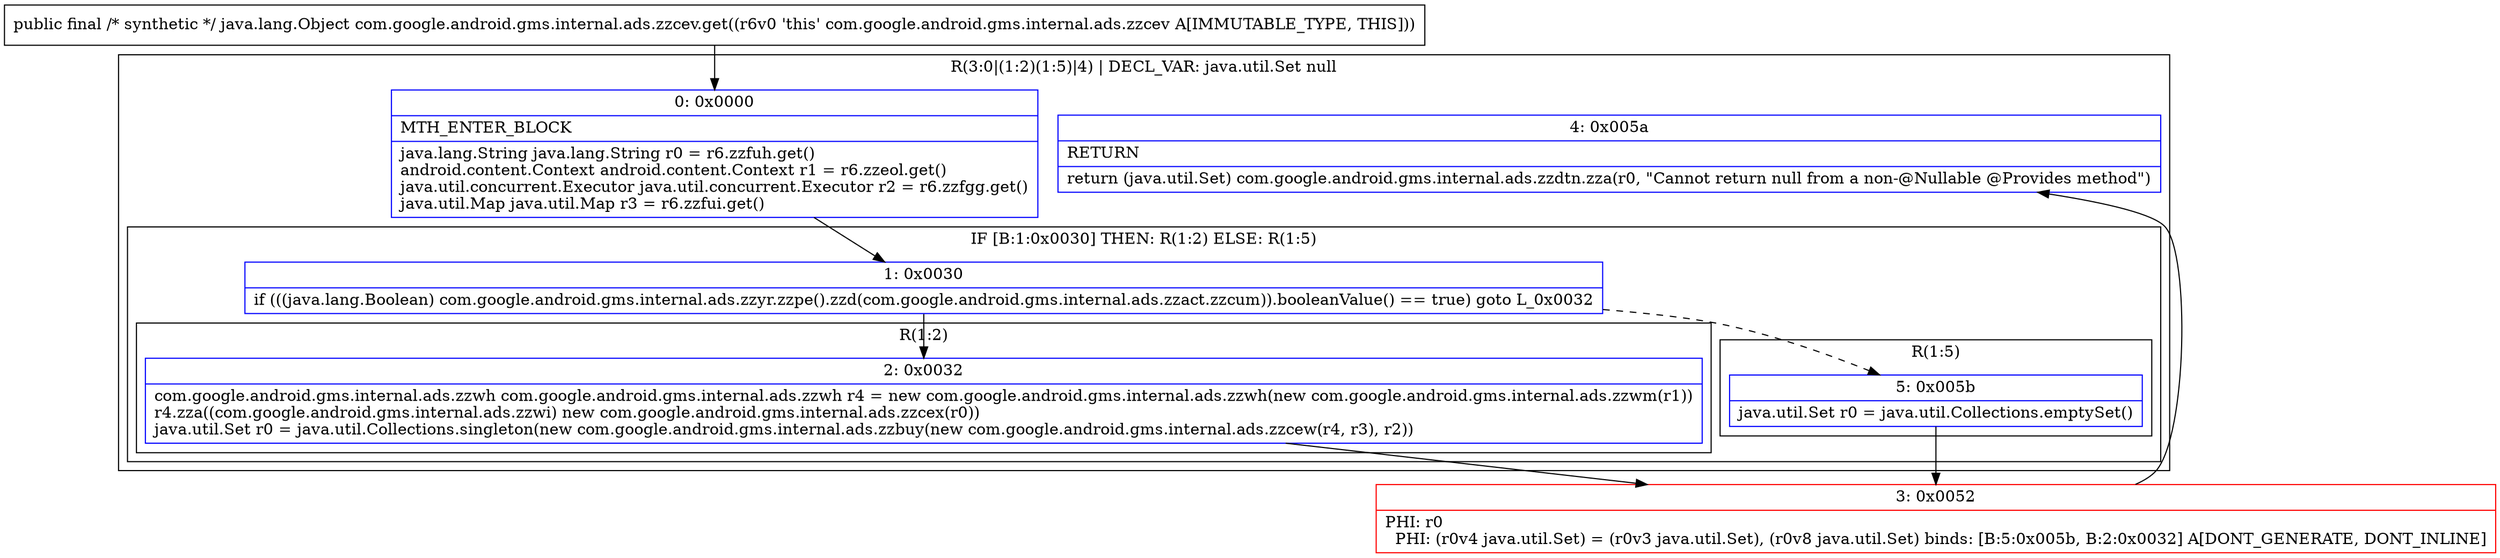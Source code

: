 digraph "CFG forcom.google.android.gms.internal.ads.zzcev.get()Ljava\/lang\/Object;" {
subgraph cluster_Region_2021555134 {
label = "R(3:0|(1:2)(1:5)|4) | DECL_VAR: java.util.Set null\l";
node [shape=record,color=blue];
Node_0 [shape=record,label="{0\:\ 0x0000|MTH_ENTER_BLOCK\l|java.lang.String java.lang.String r0 = r6.zzfuh.get()\landroid.content.Context android.content.Context r1 = r6.zzeol.get()\ljava.util.concurrent.Executor java.util.concurrent.Executor r2 = r6.zzfgg.get()\ljava.util.Map java.util.Map r3 = r6.zzfui.get()\l}"];
subgraph cluster_IfRegion_902015537 {
label = "IF [B:1:0x0030] THEN: R(1:2) ELSE: R(1:5)";
node [shape=record,color=blue];
Node_1 [shape=record,label="{1\:\ 0x0030|if (((java.lang.Boolean) com.google.android.gms.internal.ads.zzyr.zzpe().zzd(com.google.android.gms.internal.ads.zzact.zzcum)).booleanValue() == true) goto L_0x0032\l}"];
subgraph cluster_Region_1335951941 {
label = "R(1:2)";
node [shape=record,color=blue];
Node_2 [shape=record,label="{2\:\ 0x0032|com.google.android.gms.internal.ads.zzwh com.google.android.gms.internal.ads.zzwh r4 = new com.google.android.gms.internal.ads.zzwh(new com.google.android.gms.internal.ads.zzwm(r1))\lr4.zza((com.google.android.gms.internal.ads.zzwi) new com.google.android.gms.internal.ads.zzcex(r0))\ljava.util.Set r0 = java.util.Collections.singleton(new com.google.android.gms.internal.ads.zzbuy(new com.google.android.gms.internal.ads.zzcew(r4, r3), r2))\l}"];
}
subgraph cluster_Region_230108611 {
label = "R(1:5)";
node [shape=record,color=blue];
Node_5 [shape=record,label="{5\:\ 0x005b|java.util.Set r0 = java.util.Collections.emptySet()\l}"];
}
}
Node_4 [shape=record,label="{4\:\ 0x005a|RETURN\l|return (java.util.Set) com.google.android.gms.internal.ads.zzdtn.zza(r0, \"Cannot return null from a non\-@Nullable @Provides method\")\l}"];
}
Node_3 [shape=record,color=red,label="{3\:\ 0x0052|PHI: r0 \l  PHI: (r0v4 java.util.Set) = (r0v3 java.util.Set), (r0v8 java.util.Set) binds: [B:5:0x005b, B:2:0x0032] A[DONT_GENERATE, DONT_INLINE]\l}"];
MethodNode[shape=record,label="{public final \/* synthetic *\/ java.lang.Object com.google.android.gms.internal.ads.zzcev.get((r6v0 'this' com.google.android.gms.internal.ads.zzcev A[IMMUTABLE_TYPE, THIS])) }"];
MethodNode -> Node_0;
Node_0 -> Node_1;
Node_1 -> Node_2;
Node_1 -> Node_5[style=dashed];
Node_2 -> Node_3;
Node_5 -> Node_3;
Node_3 -> Node_4;
}

